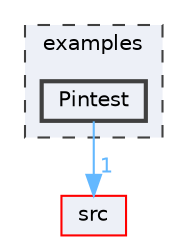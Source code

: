 digraph "/home/runner/work/FastLED/FastLED/examples/Pintest"
{
 // LATEX_PDF_SIZE
  bgcolor="transparent";
  edge [fontname=Helvetica,fontsize=10,labelfontname=Helvetica,labelfontsize=10];
  node [fontname=Helvetica,fontsize=10,shape=box,height=0.2,width=0.4];
  compound=true
  subgraph clusterdir_d28a4824dc47e487b107a5db32ef43c4 {
    graph [ bgcolor="#edf0f7", pencolor="grey25", label="examples", fontname=Helvetica,fontsize=10 style="filled,dashed", URL="dir_d28a4824dc47e487b107a5db32ef43c4.html",tooltip=""]
  dir_26c6288c6e5cb98dccb832f1aa4eaa4f [label="Pintest", fillcolor="#edf0f7", color="grey25", style="filled,bold", URL="dir_26c6288c6e5cb98dccb832f1aa4eaa4f.html",tooltip=""];
  }
  dir_68267d1309a1af8e8297ef4c3efbcdba [label="src", fillcolor="#edf0f7", color="red", style="filled", URL="dir_68267d1309a1af8e8297ef4c3efbcdba.html",tooltip=""];
  dir_26c6288c6e5cb98dccb832f1aa4eaa4f->dir_68267d1309a1af8e8297ef4c3efbcdba [headlabel="1", labeldistance=1.5 headhref="dir_000062_000073.html" href="dir_000062_000073.html" color="steelblue1" fontcolor="steelblue1"];
}
